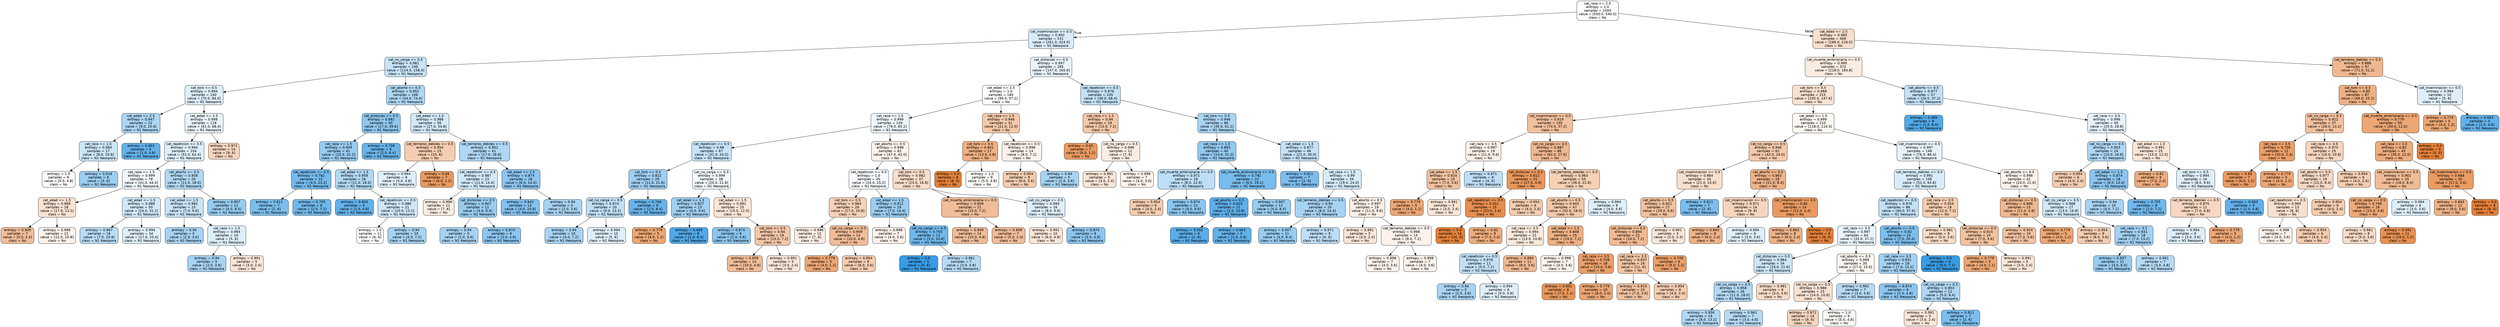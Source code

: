 digraph Tree {
node [shape=box, style="filled, rounded", color="black", fontname=helvetica] ;
edge [fontname=helvetica] ;
0 [label="cat_raza <= 2.5\nentropy = 1.0\nsamples = 1000\nvalue = [550.0, 540.0]\nclass = No", fillcolor="#fffdfb"] ;
1 [label="cat_inseminacion <= 0.5\nentropy = 0.992\nsamples = 531\nvalue = [261.0, 324.0]\nclass = N1 Neospora", fillcolor="#d9ecfa"] ;
0 -> 1 [labeldistance=2.5, labelangle=45, headlabel="True"] ;
2 [label="cat_no_carga <= 0.5\nentropy = 0.981\nsamples = 246\nvalue = [114.0, 158.4]\nclass = N1 Neospora", fillcolor="#c7e4f8"] ;
1 -> 2 ;
3 [label="cat_toro <= 0.5\nentropy = 0.994\nsamples = 140\nvalue = [70.0, 84.0]\nclass = N1 Neospora", fillcolor="#deeffb"] ;
2 -> 3 ;
4 [label="cat_edad <= 2.5\nentropy = 0.947\nsamples = 22\nvalue = [9.0, 15.6]\nclass = N1 Neospora", fillcolor="#abd6f4"] ;
3 -> 4 ;
5 [label="cat_raza <= 1.5\nentropy = 0.984\nsamples = 17\nvalue = [8.0, 10.8]\nclass = N1 Neospora", fillcolor="#cce6f8"] ;
4 -> 5 ;
6 [label="entropy = 1.0\nsamples = 9\nvalue = [5.0, 4.8]\nclass = No", fillcolor="#fefaf7"] ;
5 -> 6 ;
7 [label="entropy = 0.918\nsamples = 8\nvalue = [3, 6]\nclass = N1 Neospora", fillcolor="#9ccef2"] ;
5 -> 7 ;
8 [label="entropy = 0.663\nsamples = 5\nvalue = [1.0, 4.8]\nclass = N1 Neospora", fillcolor="#62b1ea"] ;
4 -> 8 ;
9 [label="cat_edad <= 2.5\nentropy = 0.998\nsamples = 118\nvalue = [61.0, 68.4]\nclass = N1 Neospora", fillcolor="#eaf4fc"] ;
3 -> 9 ;
10 [label="cat_repeticion <= 0.5\nentropy = 0.994\nsamples = 104\nvalue = [52.0, 62.4]\nclass = N1 Neospora", fillcolor="#deeffb"] ;
9 -> 10 ;
11 [label="cat_raza <= 1.5\nentropy = 0.999\nsamples = 78\nvalue = [41.0, 44.4]\nclass = N1 Neospora", fillcolor="#f0f7fd"] ;
10 -> 11 ;
12 [label="cat_edad <= 1.5\nentropy = 0.989\nsamples = 28\nvalue = [17.0, 13.2]\nclass = No", fillcolor="#f9e3d3"] ;
11 -> 12 ;
13 [label="entropy = 0.909\nsamples = 7\nvalue = [5.0, 2.4]\nclass = No", fillcolor="#f1bd98"] ;
12 -> 13 ;
14 [label="entropy = 0.998\nsamples = 21\nvalue = [12.0, 10.8]\nclass = No", fillcolor="#fcf2eb"] ;
12 -> 14 ;
15 [label="cat_edad <= 1.5\nentropy = 0.988\nsamples = 50\nvalue = [24.0, 31.2]\nclass = N1 Neospora", fillcolor="#d1e8f9"] ;
11 -> 15 ;
16 [label="entropy = 0.967\nsamples = 16\nvalue = [7.0, 10.8]\nclass = N1 Neospora", fillcolor="#b9ddf6"] ;
15 -> 16 ;
17 [label="entropy = 0.994\nsamples = 34\nvalue = [17.0, 20.4]\nclass = N1 Neospora", fillcolor="#deeffb"] ;
15 -> 17 ;
18 [label="cat_aborto <= 0.5\nentropy = 0.958\nsamples = 26\nvalue = [11.0, 18.0]\nclass = N1 Neospora", fillcolor="#b2d9f5"] ;
10 -> 18 ;
19 [label="cat_edad <= 1.5\nentropy = 0.982\nsamples = 15\nvalue = [7.0, 9.6]\nclass = N1 Neospora", fillcolor="#c9e4f8"] ;
18 -> 19 ;
20 [label="entropy = 0.94\nsamples = 5\nvalue = [2.0, 3.6]\nclass = N1 Neospora", fillcolor="#a7d3f3"] ;
19 -> 20 ;
21 [label="cat_raza <= 1.5\nentropy = 0.994\nsamples = 10\nvalue = [5, 6]\nclass = N1 Neospora", fillcolor="#deeffb"] ;
19 -> 21 ;
22 [label="entropy = 0.94\nsamples = 5\nvalue = [2.0, 3.6]\nclass = N1 Neospora", fillcolor="#a7d3f3"] ;
21 -> 22 ;
23 [label="entropy = 0.991\nsamples = 5\nvalue = [3.0, 2.4]\nclass = No", fillcolor="#fae6d7"] ;
21 -> 23 ;
24 [label="entropy = 0.907\nsamples = 11\nvalue = [4.0, 8.4]\nclass = N1 Neospora", fillcolor="#97ccf1"] ;
18 -> 24 ;
25 [label="entropy = 0.971\nsamples = 14\nvalue = [9, 6]\nclass = No", fillcolor="#f6d5bd"] ;
9 -> 25 ;
26 [label="cat_aborto <= 0.5\nentropy = 0.952\nsamples = 106\nvalue = [44.0, 74.4]\nclass = N1 Neospora", fillcolor="#aed7f4"] ;
2 -> 26 ;
27 [label="cat_distocias <= 0.5\nentropy = 0.882\nsamples = 50\nvalue = [17.0, 39.6]\nclass = N1 Neospora", fillcolor="#8ec7f0"] ;
26 -> 27 ;
28 [label="cat_raza <= 1.5\nentropy = 0.909\nsamples = 41\nvalue = [15.0, 31.2]\nclass = N1 Neospora", fillcolor="#98ccf2"] ;
27 -> 28 ;
29 [label="cat_repeticion <= 0.5\nentropy = 0.782\nsamples = 15\nvalue = [4.0, 13.2]\nclass = N1 Neospora", fillcolor="#75bbed"] ;
28 -> 29 ;
30 [label="entropy = 0.811\nsamples = 7\nvalue = [2, 6]\nclass = N1 Neospora", fillcolor="#7bbeee"] ;
29 -> 30 ;
31 [label="entropy = 0.755\nsamples = 8\nvalue = [2.0, 7.2]\nclass = N1 Neospora", fillcolor="#70b8ec"] ;
29 -> 31 ;
32 [label="cat_edad <= 1.5\nentropy = 0.958\nsamples = 26\nvalue = [11.0, 18.0]\nclass = N1 Neospora", fillcolor="#b2d9f5"] ;
28 -> 32 ;
33 [label="entropy = 0.663\nsamples = 5\nvalue = [1.0, 4.8]\nclass = N1 Neospora", fillcolor="#62b1ea"] ;
32 -> 33 ;
34 [label="cat_repeticion <= 0.5\nentropy = 0.986\nsamples = 21\nvalue = [10.0, 13.2]\nclass = N1 Neospora", fillcolor="#cfe7f9"] ;
32 -> 34 ;
35 [label="entropy = 1.0\nsamples = 11\nvalue = [6, 6]\nclass = No", fillcolor="#ffffff"] ;
34 -> 35 ;
36 [label="entropy = 0.94\nsamples = 10\nvalue = [4.0, 7.2]\nclass = N1 Neospora", fillcolor="#a7d3f3"] ;
34 -> 36 ;
37 [label="entropy = 0.706\nsamples = 9\nvalue = [2.0, 8.4]\nclass = N1 Neospora", fillcolor="#68b4eb"] ;
27 -> 37 ;
38 [label="cat_edad <= 1.5\nentropy = 0.988\nsamples = 56\nvalue = [27.0, 34.8]\nclass = N1 Neospora", fillcolor="#d3e9f9"] ;
26 -> 38 ;
39 [label="cat_terneros_debiles <= 0.5\nentropy = 0.954\nsamples = 15\nvalue = [10, 6]\nclass = No", fillcolor="#f5cdb0"] ;
38 -> 39 ;
40 [label="entropy = 0.994\nsamples = 8\nvalue = [4.0, 4.8]\nclass = N1 Neospora", fillcolor="#deeffb"] ;
39 -> 40 ;
41 [label="entropy = 0.65\nsamples = 7\nvalue = [6.0, 1.2]\nclass = No", fillcolor="#ea9a61"] ;
39 -> 41 ;
42 [label="cat_terneros_debiles <= 0.5\nentropy = 0.952\nsamples = 41\nvalue = [17.0, 28.8]\nclass = N1 Neospora", fillcolor="#aed7f4"] ;
38 -> 42 ;
43 [label="cat_repeticion <= 0.5\nentropy = 0.987\nsamples = 23\nvalue = [11.0, 14.4]\nclass = N1 Neospora", fillcolor="#d0e8f9"] ;
42 -> 43 ;
44 [label="entropy = 0.996\nsamples = 12\nvalue = [7, 6]\nclass = No", fillcolor="#fbede3"] ;
43 -> 44 ;
45 [label="cat_distocias <= 0.5\nentropy = 0.907\nsamples = 11\nvalue = [4.0, 8.4]\nclass = N1 Neospora", fillcolor="#97ccf1"] ;
43 -> 45 ;
46 [label="entropy = 0.94\nsamples = 5\nvalue = [2.0, 3.6]\nclass = N1 Neospora", fillcolor="#a7d3f3"] ;
45 -> 46 ;
47 [label="entropy = 0.874\nsamples = 6\nvalue = [2.0, 4.8]\nclass = N1 Neospora", fillcolor="#8cc6f0"] ;
45 -> 47 ;
48 [label="cat_edad <= 2.5\nentropy = 0.874\nsamples = 18\nvalue = [6.0, 14.4]\nclass = N1 Neospora", fillcolor="#8cc6f0"] ;
42 -> 48 ;
49 [label="entropy = 0.842\nsamples = 13\nvalue = [4.0, 10.8]\nclass = N1 Neospora", fillcolor="#82c1ef"] ;
48 -> 49 ;
50 [label="entropy = 0.94\nsamples = 5\nvalue = [2.0, 3.6]\nclass = N1 Neospora", fillcolor="#a7d3f3"] ;
48 -> 50 ;
51 [label="cat_distocias <= 0.5\nentropy = 0.997\nsamples = 285\nvalue = [147.0, 165.6]\nclass = N1 Neospora", fillcolor="#e9f4fc"] ;
1 -> 51 ;
52 [label="cat_edad <= 2.5\nentropy = 1.0\nsamples = 180\nvalue = [99.0, 97.2]\nclass = No", fillcolor="#fffdfb"] ;
51 -> 52 ;
53 [label="cat_raza <= 1.5\nentropy = 0.999\nsamples = 149\nvalue = [78.0, 85.2]\nclass = N1 Neospora", fillcolor="#eef7fd"] ;
52 -> 53 ;
54 [label="cat_repeticion <= 0.5\nentropy = 0.98\nsamples = 67\nvalue = [31.0, 43.2]\nclass = N1 Neospora", fillcolor="#c7e3f8"] ;
53 -> 54 ;
55 [label="cat_toro <= 0.5\nentropy = 0.922\nsamples = 29\nvalue = [11.0, 21.6]\nclass = N1 Neospora", fillcolor="#9ecff2"] ;
54 -> 55 ;
56 [label="cat_no_carga <= 0.5\nentropy = 0.974\nsamples = 20\nvalue = [9.0, 13.2]\nclass = N1 Neospora", fillcolor="#c0e0f7"] ;
55 -> 56 ;
57 [label="entropy = 0.94\nsamples = 10\nvalue = [4.0, 7.2]\nclass = N1 Neospora", fillcolor="#a7d3f3"] ;
56 -> 57 ;
58 [label="entropy = 0.994\nsamples = 10\nvalue = [5, 6]\nclass = N1 Neospora", fillcolor="#deeffb"] ;
56 -> 58 ;
59 [label="entropy = 0.706\nsamples = 9\nvalue = [2.0, 8.4]\nclass = N1 Neospora", fillcolor="#68b4eb"] ;
55 -> 59 ;
60 [label="cat_no_carga <= 0.5\nentropy = 0.999\nsamples = 38\nvalue = [20.0, 21.6]\nclass = N1 Neospora", fillcolor="#f0f8fd"] ;
54 -> 60 ;
61 [label="cat_edad <= 1.5\nentropy = 0.927\nsamples = 13\nvalue = [5.0, 9.6]\nclass = N1 Neospora", fillcolor="#a0d0f3"] ;
60 -> 61 ;
62 [label="entropy = 0.779\nsamples = 5\nvalue = [4.0, 1.2]\nclass = No", fillcolor="#eda774"] ;
61 -> 62 ;
63 [label="entropy = 0.489\nsamples = 8\nvalue = [1.0, 8.4]\nclass = N1 Neospora", fillcolor="#51a9e8"] ;
61 -> 63 ;
64 [label="cat_edad <= 1.5\nentropy = 0.991\nsamples = 25\nvalue = [15.0, 12.0]\nclass = No", fillcolor="#fae6d7"] ;
60 -> 64 ;
65 [label="entropy = 0.874\nsamples = 6\nvalue = [2.0, 4.8]\nclass = N1 Neospora", fillcolor="#8cc6f0"] ;
64 -> 65 ;
66 [label="cat_toro <= 0.5\nentropy = 0.94\nsamples = 19\nvalue = [13.0, 7.2]\nclass = No", fillcolor="#f3c7a7"] ;
64 -> 66 ;
67 [label="entropy = 0.909\nsamples = 14\nvalue = [10.0, 4.8]\nclass = No", fillcolor="#f1bd98"] ;
66 -> 67 ;
68 [label="entropy = 0.991\nsamples = 5\nvalue = [3.0, 2.4]\nclass = No", fillcolor="#fae6d7"] ;
66 -> 68 ;
69 [label="cat_aborto <= 0.5\nentropy = 0.998\nsamples = 82\nvalue = [47.0, 42.0]\nclass = No", fillcolor="#fcf2ea"] ;
53 -> 69 ;
70 [label="cat_repeticion <= 0.5\nentropy = 1.0\nsamples = 45\nvalue = [24.0, 25.2]\nclass = N1 Neospora", fillcolor="#f6fafe"] ;
69 -> 70 ;
71 [label="cat_toro <= 0.5\nentropy = 0.964\nsamples = 26\nvalue = [17.0, 10.8]\nclass = No", fillcolor="#f6d1b7"] ;
70 -> 71 ;
72 [label="entropy = 0.996\nsamples = 12\nvalue = [7, 6]\nclass = No", fillcolor="#fbede3"] ;
71 -> 72 ;
73 [label="cat_no_carga <= 0.5\nentropy = 0.909\nsamples = 14\nvalue = [10.0, 4.8]\nclass = No", fillcolor="#f1bd98"] ;
71 -> 73 ;
74 [label="entropy = 0.779\nsamples = 5\nvalue = [4.0, 1.2]\nclass = No", fillcolor="#eda774"] ;
73 -> 74 ;
75 [label="entropy = 0.954\nsamples = 9\nvalue = [6.0, 3.6]\nclass = No", fillcolor="#f5cdb0"] ;
73 -> 75 ;
76 [label="cat_edad <= 1.5\nentropy = 0.912\nsamples = 19\nvalue = [7.0, 14.4]\nclass = N1 Neospora", fillcolor="#99cdf2"] ;
70 -> 76 ;
77 [label="entropy = 0.998\nsamples = 7\nvalue = [4.0, 3.6]\nclass = No", fillcolor="#fcf2eb"] ;
76 -> 77 ;
78 [label="cat_no_carga <= 0.5\nentropy = 0.755\nsamples = 12\nvalue = [3.0, 10.8]\nclass = N1 Neospora", fillcolor="#70b8ec"] ;
76 -> 78 ;
79 [label="entropy = 0.0\nsamples = 5\nvalue = [0, 6]\nclass = N1 Neospora", fillcolor="#399de5"] ;
78 -> 79 ;
80 [label="entropy = 0.961\nsamples = 7\nvalue = [3.0, 4.8]\nclass = N1 Neospora", fillcolor="#b5daf5"] ;
78 -> 80 ;
81 [label="cat_toro <= 0.5\nentropy = 0.982\nsamples = 37\nvalue = [23.0, 16.8]\nclass = No", fillcolor="#f8ddca"] ;
69 -> 81 ;
82 [label="cat_muerte_embrionaria <= 0.5\nentropy = 0.909\nsamples = 21\nvalue = [15.0, 7.2]\nclass = No", fillcolor="#f1bd98"] ;
81 -> 82 ;
83 [label="entropy = 0.909\nsamples = 14\nvalue = [10.0, 4.8]\nclass = No", fillcolor="#f1bd98"] ;
82 -> 83 ;
84 [label="entropy = 0.909\nsamples = 7\nvalue = [5.0, 2.4]\nclass = No", fillcolor="#f1bd98"] ;
82 -> 84 ;
85 [label="cat_no_carga <= 0.5\nentropy = 0.994\nsamples = 16\nvalue = [8.0, 9.6]\nclass = N1 Neospora", fillcolor="#deeffb"] ;
81 -> 85 ;
86 [label="entropy = 0.991\nsamples = 10\nvalue = [6.0, 4.8]\nclass = No", fillcolor="#fae6d7"] ;
85 -> 86 ;
87 [label="entropy = 0.874\nsamples = 6\nvalue = [2.0, 4.8]\nclass = N1 Neospora", fillcolor="#8cc6f0"] ;
85 -> 87 ;
88 [label="cat_raza <= 1.5\nentropy = 0.946\nsamples = 31\nvalue = [21.0, 12.0]\nclass = No", fillcolor="#f4c9aa"] ;
52 -> 88 ;
89 [label="cat_toro <= 0.5\nentropy = 0.841\nsamples = 17\nvalue = [13.0, 4.8]\nclass = No", fillcolor="#efb082"] ;
88 -> 89 ;
90 [label="entropy = 0.0\nsamples = 8\nvalue = [8, 0]\nclass = No", fillcolor="#e58139"] ;
89 -> 90 ;
91 [label="entropy = 1.0\nsamples = 9\nvalue = [5.0, 4.8]\nclass = No", fillcolor="#fefaf7"] ;
89 -> 91 ;
92 [label="cat_repeticion <= 0.5\nentropy = 0.998\nsamples = 14\nvalue = [8.0, 7.2]\nclass = No", fillcolor="#fcf2eb"] ;
88 -> 92 ;
93 [label="entropy = 0.954\nsamples = 9\nvalue = [6.0, 3.6]\nclass = No", fillcolor="#f5cdb0"] ;
92 -> 93 ;
94 [label="entropy = 0.94\nsamples = 5\nvalue = [2.0, 3.6]\nclass = N1 Neospora", fillcolor="#a7d3f3"] ;
92 -> 94 ;
95 [label="cat_repeticion <= 0.5\nentropy = 0.978\nsamples = 105\nvalue = [48.0, 68.4]\nclass = N1 Neospora", fillcolor="#c4e2f7"] ;
51 -> 95 ;
96 [label="cat_raza <= 1.5\nentropy = 0.94\nsamples = 19\nvalue = [13.0, 7.2]\nclass = No", fillcolor="#f3c7a7"] ;
95 -> 96 ;
97 [label="entropy = 0.65\nsamples = 7\nvalue = [6.0, 1.2]\nclass = No", fillcolor="#ea9a61"] ;
96 -> 97 ;
98 [label="cat_no_carga <= 0.5\nentropy = 0.996\nsamples = 12\nvalue = [7, 6]\nclass = No", fillcolor="#fbede3"] ;
96 -> 98 ;
99 [label="entropy = 0.991\nsamples = 5\nvalue = [3.0, 2.4]\nclass = No", fillcolor="#fae6d7"] ;
98 -> 99 ;
100 [label="entropy = 0.998\nsamples = 7\nvalue = [4.0, 3.6]\nclass = No", fillcolor="#fcf2eb"] ;
98 -> 100 ;
101 [label="cat_toro <= 0.5\nentropy = 0.946\nsamples = 86\nvalue = [35.0, 61.2]\nclass = N1 Neospora", fillcolor="#aad5f4"] ;
95 -> 101 ;
102 [label="cat_raza <= 1.5\nentropy = 0.893\nsamples = 40\nvalue = [14.0, 31.2]\nclass = N1 Neospora", fillcolor="#92c9f1"] ;
101 -> 102 ;
103 [label="cat_muerte_embrionaria <= 0.5\nentropy = 0.971\nsamples = 18\nvalue = [8.0, 12.0]\nclass = N1 Neospora", fillcolor="#bddef6"] ;
102 -> 103 ;
104 [label="entropy = 0.954\nsamples = 6\nvalue = [4.0, 2.4]\nclass = No", fillcolor="#f5cdb0"] ;
103 -> 104 ;
105 [label="entropy = 0.874\nsamples = 12\nvalue = [4.0, 9.6]\nclass = N1 Neospora", fillcolor="#8bc6f0"] ;
103 -> 105 ;
106 [label="cat_muerte_embrionaria <= 0.5\nentropy = 0.792\nsamples = 22\nvalue = [6.0, 19.2]\nclass = N1 Neospora", fillcolor="#77bced"] ;
102 -> 106 ;
107 [label="cat_aborto <= 0.5\nentropy = 0.625\nsamples = 11\nvalue = [2.0, 10.8]\nclass = N1 Neospora", fillcolor="#5eafea"] ;
106 -> 107 ;
108 [label="entropy = 0.592\nsamples = 6\nvalue = [1, 6]\nclass = N1 Neospora", fillcolor="#5aade9"] ;
107 -> 108 ;
109 [label="entropy = 0.663\nsamples = 5\nvalue = [1.0, 4.8]\nclass = N1 Neospora", fillcolor="#62b1ea"] ;
107 -> 109 ;
110 [label="entropy = 0.907\nsamples = 11\nvalue = [4.0, 8.4]\nclass = N1 Neospora", fillcolor="#97ccf1"] ;
106 -> 110 ;
111 [label="cat_edad <= 1.5\nentropy = 0.977\nsamples = 46\nvalue = [21.0, 30.0]\nclass = N1 Neospora", fillcolor="#c4e2f7"] ;
101 -> 111 ;
112 [label="entropy = 0.811\nsamples = 7\nvalue = [2, 6]\nclass = N1 Neospora", fillcolor="#7bbeee"] ;
111 -> 112 ;
113 [label="cat_raza <= 1.5\nentropy = 0.99\nsamples = 39\nvalue = [19.0, 24.0]\nclass = N1 Neospora", fillcolor="#d6ebfa"] ;
111 -> 113 ;
114 [label="cat_terneros_debiles <= 0.5\nentropy = 0.94\nsamples = 20\nvalue = [8.0, 14.4]\nclass = N1 Neospora", fillcolor="#a7d3f3"] ;
113 -> 114 ;
115 [label="entropy = 0.907\nsamples = 11\nvalue = [4.0, 8.4]\nclass = N1 Neospora", fillcolor="#97ccf1"] ;
114 -> 115 ;
116 [label="entropy = 0.971\nsamples = 9\nvalue = [4, 6]\nclass = N1 Neospora", fillcolor="#bddef6"] ;
114 -> 116 ;
117 [label="cat_aborto <= 0.5\nentropy = 0.997\nsamples = 19\nvalue = [11.0, 9.6]\nclass = No", fillcolor="#fcefe6"] ;
113 -> 117 ;
118 [label="entropy = 0.991\nsamples = 5\nvalue = [3.0, 2.4]\nclass = No", fillcolor="#fae6d7"] ;
117 -> 118 ;
119 [label="cat_terneros_debiles <= 0.5\nentropy = 0.998\nsamples = 14\nvalue = [8.0, 7.2]\nclass = No", fillcolor="#fcf2eb"] ;
117 -> 119 ;
120 [label="entropy = 0.998\nsamples = 7\nvalue = [4.0, 3.6]\nclass = No", fillcolor="#fcf2eb"] ;
119 -> 120 ;
121 [label="entropy = 0.998\nsamples = 7\nvalue = [4.0, 3.6]\nclass = No", fillcolor="#fcf2eb"] ;
119 -> 121 ;
122 [label="cat_edad <= 2.5\nentropy = 0.985\nsamples = 469\nvalue = [289.0, 216.0]\nclass = No", fillcolor="#f8dfcd"] ;
0 -> 122 [labeldistance=2.5, labelangle=-45, headlabel="False"] ;
123 [label="cat_muerte_embrionaria <= 0.5\nentropy = 0.995\nsamples = 372\nvalue = [218.0, 184.8]\nclass = No", fillcolor="#fbece1"] ;
122 -> 123 ;
124 [label="cat_toro <= 0.5\nentropy = 0.988\nsamples = 315\nvalue = [192.0, 147.6]\nclass = No", fillcolor="#f9e2d1"] ;
123 -> 124 ;
125 [label="cat_inseminacion <= 0.5\nentropy = 0.919\nsamples = 105\nvalue = [74.0, 37.2]\nclass = No", fillcolor="#f2c09d"] ;
124 -> 125 ;
126 [label="cat_raza <= 3.5\nentropy = 0.997\nsamples = 19\nvalue = [11.0, 9.6]\nclass = No", fillcolor="#fcefe6"] ;
125 -> 126 ;
127 [label="cat_edad <= 1.5\nentropy = 0.924\nsamples = 10\nvalue = [7.0, 3.6]\nclass = No", fillcolor="#f2c29f"] ;
126 -> 127 ;
128 [label="entropy = 0.779\nsamples = 5\nvalue = [4.0, 1.2]\nclass = No", fillcolor="#eda774"] ;
127 -> 128 ;
129 [label="entropy = 0.991\nsamples = 5\nvalue = [3.0, 2.4]\nclass = No", fillcolor="#fae6d7"] ;
127 -> 129 ;
130 [label="entropy = 0.971\nsamples = 9\nvalue = [4, 6]\nclass = N1 Neospora", fillcolor="#bddef6"] ;
126 -> 130 ;
131 [label="cat_no_carga <= 0.5\nentropy = 0.887\nsamples = 86\nvalue = [63.0, 27.6]\nclass = No", fillcolor="#f0b890"] ;
125 -> 131 ;
132 [label="cat_distocias <= 0.5\nentropy = 0.612\nsamples = 31\nvalue = [27.0, 4.8]\nclass = No", fillcolor="#ea975c"] ;
131 -> 132 ;
133 [label="cat_repeticion <= 0.5\nentropy = 0.451\nsamples = 25\nvalue = [23.0, 2.4]\nclass = No", fillcolor="#e88e4e"] ;
132 -> 133 ;
134 [label="entropy = 0.0\nsamples = 16\nvalue = [16, 0]\nclass = No", fillcolor="#e58139"] ;
133 -> 134 ;
135 [label="entropy = 0.82\nsamples = 9\nvalue = [7.0, 2.4]\nclass = No", fillcolor="#eeac7d"] ;
133 -> 135 ;
136 [label="entropy = 0.954\nsamples = 6\nvalue = [4.0, 2.4]\nclass = No", fillcolor="#f5cdb0"] ;
132 -> 136 ;
137 [label="cat_terneros_debiles <= 0.5\nentropy = 0.963\nsamples = 55\nvalue = [36.0, 22.8]\nclass = No", fillcolor="#f5d1b6"] ;
131 -> 137 ;
138 [label="cat_aborto <= 0.5\nentropy = 0.943\nsamples = 47\nvalue = [32.0, 18.0]\nclass = No", fillcolor="#f4c8a8"] ;
137 -> 138 ;
139 [label="cat_raza <= 3.5\nentropy = 0.994\nsamples = 22\nvalue = [13.0, 10.8]\nclass = No", fillcolor="#fbeadd"] ;
138 -> 139 ;
140 [label="cat_repeticion <= 0.5\nentropy = 0.976\nsamples = 11\nvalue = [5.0, 7.2]\nclass = N1 Neospora", fillcolor="#c2e1f7"] ;
139 -> 140 ;
141 [label="entropy = 0.94\nsamples = 5\nvalue = [2.0, 3.6]\nclass = N1 Neospora", fillcolor="#a7d3f3"] ;
140 -> 141 ;
142 [label="entropy = 0.994\nsamples = 6\nvalue = [3.0, 3.6]\nclass = N1 Neospora", fillcolor="#deeffb"] ;
140 -> 142 ;
143 [label="entropy = 0.894\nsamples = 11\nvalue = [8.0, 3.6]\nclass = No", fillcolor="#f1ba92"] ;
139 -> 143 ;
144 [label="cat_edad <= 1.5\nentropy = 0.848\nsamples = 25\nvalue = [19.0, 7.2]\nclass = No", fillcolor="#efb184"] ;
138 -> 144 ;
145 [label="entropy = 0.998\nsamples = 7\nvalue = [4.0, 3.6]\nclass = No", fillcolor="#fcf2eb"] ;
144 -> 145 ;
146 [label="cat_raza <= 3.5\nentropy = 0.709\nsamples = 18\nvalue = [15.0, 3.6]\nclass = No", fillcolor="#eb9f69"] ;
144 -> 146 ;
147 [label="entropy = 0.601\nsamples = 8\nvalue = [7.0, 1.2]\nclass = No", fillcolor="#e9975b"] ;
146 -> 147 ;
148 [label="entropy = 0.779\nsamples = 10\nvalue = [8.0, 2.4]\nclass = No", fillcolor="#eda774"] ;
146 -> 148 ;
149 [label="entropy = 0.994\nsamples = 8\nvalue = [4.0, 4.8]\nclass = N1 Neospora", fillcolor="#deeffb"] ;
137 -> 149 ;
150 [label="cat_edad <= 1.5\nentropy = 0.999\nsamples = 210\nvalue = [118.0, 110.4]\nclass = No", fillcolor="#fdf7f2"] ;
124 -> 150 ;
151 [label="cat_no_carga <= 0.5\nentropy = 0.946\nsamples = 62\nvalue = [42.0, 24.0]\nclass = No", fillcolor="#f4c9aa"] ;
150 -> 151 ;
152 [label="cat_inseminacion <= 0.5\nentropy = 0.984\nsamples = 34\nvalue = [21.0, 15.6]\nclass = No", fillcolor="#f8dfcc"] ;
151 -> 152 ;
153 [label="cat_aborto <= 0.5\nentropy = 0.921\nsamples = 27\nvalue = [19.0, 9.6]\nclass = No", fillcolor="#f2c19d"] ;
152 -> 153 ;
154 [label="cat_distocias <= 0.5\nentropy = 0.894\nsamples = 22\nvalue = [16.0, 7.2]\nclass = No", fillcolor="#f1ba92"] ;
153 -> 154 ;
155 [label="cat_raza <= 3.5\nentropy = 0.937\nsamples = 16\nvalue = [11, 6]\nclass = No", fillcolor="#f3c6a5"] ;
154 -> 155 ;
156 [label="entropy = 0.924\nsamples = 10\nvalue = [7.0, 3.6]\nclass = No", fillcolor="#f2c29f"] ;
155 -> 156 ;
157 [label="entropy = 0.954\nsamples = 6\nvalue = [4.0, 2.4]\nclass = No", fillcolor="#f5cdb0"] ;
155 -> 157 ;
158 [label="entropy = 0.709\nsamples = 6\nvalue = [5.0, 1.2]\nclass = No", fillcolor="#eb9f69"] ;
154 -> 158 ;
159 [label="entropy = 0.991\nsamples = 5\nvalue = [3.0, 2.4]\nclass = No", fillcolor="#fae6d7"] ;
153 -> 159 ;
160 [label="entropy = 0.811\nsamples = 7\nvalue = [2, 6]\nclass = N1 Neospora", fillcolor="#7bbeee"] ;
152 -> 160 ;
161 [label="cat_aborto <= 0.5\nentropy = 0.863\nsamples = 28\nvalue = [21.0, 8.4]\nclass = No", fillcolor="#efb388"] ;
151 -> 161 ;
162 [label="cat_inseminacion <= 0.5\nentropy = 0.971\nsamples = 14\nvalue = [9, 6]\nclass = No", fillcolor="#f6d5bd"] ;
161 -> 162 ;
163 [label="entropy = 0.863\nsamples = 8\nvalue = [6.0, 2.4]\nclass = No", fillcolor="#efb388"] ;
162 -> 163 ;
164 [label="entropy = 0.994\nsamples = 6\nvalue = [3.0, 3.6]\nclass = N1 Neospora", fillcolor="#deeffb"] ;
162 -> 164 ;
165 [label="cat_inseminacion <= 0.5\nentropy = 0.65\nsamples = 14\nvalue = [12.0, 2.4]\nclass = No", fillcolor="#ea9a61"] ;
161 -> 165 ;
166 [label="entropy = 0.863\nsamples = 8\nvalue = [6.0, 2.4]\nclass = No", fillcolor="#efb388"] ;
165 -> 166 ;
167 [label="entropy = 0.0\nsamples = 6\nvalue = [6, 0]\nclass = No", fillcolor="#e58139"] ;
165 -> 167 ;
168 [label="cat_inseminacion <= 0.5\nentropy = 0.997\nsamples = 148\nvalue = [76.0, 86.4]\nclass = N1 Neospora", fillcolor="#e7f3fc"] ;
150 -> 168 ;
169 [label="cat_terneros_debiles <= 0.5\nentropy = 0.991\nsamples = 106\nvalue = [52.0, 64.8]\nclass = N1 Neospora", fillcolor="#d8ecfa"] ;
168 -> 169 ;
170 [label="cat_repeticion <= 0.5\nentropy = 0.976\nsamples = 88\nvalue = [40.0, 57.6]\nclass = N1 Neospora", fillcolor="#c2e1f7"] ;
169 -> 170 ;
171 [label="cat_raza <= 3.5\nentropy = 0.997\nsamples = 64\nvalue = [33.0, 37.2]\nclass = N1 Neospora", fillcolor="#e9f4fc"] ;
170 -> 171 ;
172 [label="cat_distocias <= 0.5\nentropy = 0.984\nsamples = 34\nvalue = [16.0, 21.6]\nclass = N1 Neospora", fillcolor="#cce6f8"] ;
171 -> 172 ;
173 [label="cat_no_carga <= 0.5\nentropy = 0.958\nsamples = 26\nvalue = [11.0, 18.0]\nclass = N1 Neospora", fillcolor="#b2d9f5"] ;
172 -> 173 ;
174 [label="entropy = 0.956\nsamples = 19\nvalue = [8.0, 13.2]\nclass = N1 Neospora", fillcolor="#b1d8f5"] ;
173 -> 174 ;
175 [label="entropy = 0.961\nsamples = 7\nvalue = [3.0, 4.8]\nclass = N1 Neospora", fillcolor="#b5daf5"] ;
173 -> 175 ;
176 [label="entropy = 0.981\nsamples = 8\nvalue = [5.0, 3.6]\nclass = No", fillcolor="#f8dcc8"] ;
172 -> 176 ;
177 [label="cat_aborto <= 0.5\nentropy = 0.999\nsamples = 30\nvalue = [17.0, 15.6]\nclass = No", fillcolor="#fdf5ef"] ;
171 -> 177 ;
178 [label="cat_no_carga <= 0.5\nentropy = 0.988\nsamples = 23\nvalue = [14.0, 10.8]\nclass = No", fillcolor="#f9e2d2"] ;
177 -> 178 ;
179 [label="entropy = 0.971\nsamples = 14\nvalue = [9, 6]\nclass = No", fillcolor="#f6d5bd"] ;
178 -> 179 ;
180 [label="entropy = 1.0\nsamples = 9\nvalue = [5.0, 4.8]\nclass = No", fillcolor="#fefaf7"] ;
178 -> 180 ;
181 [label="entropy = 0.961\nsamples = 7\nvalue = [3.0, 4.8]\nclass = N1 Neospora", fillcolor="#b5daf5"] ;
177 -> 181 ;
182 [label="cat_aborto <= 0.5\nentropy = 0.82\nsamples = 24\nvalue = [7.0, 20.4]\nclass = N1 Neospora", fillcolor="#7dbfee"] ;
170 -> 182 ;
183 [label="cat_raza <= 3.5\nentropy = 0.931\nsamples = 18\nvalue = [7.0, 13.2]\nclass = N1 Neospora", fillcolor="#a2d1f3"] ;
182 -> 183 ;
184 [label="entropy = 0.874\nsamples = 6\nvalue = [2.0, 4.8]\nclass = N1 Neospora", fillcolor="#8cc6f0"] ;
183 -> 184 ;
185 [label="cat_no_carga <= 0.5\nentropy = 0.953\nsamples = 12\nvalue = [5.0, 8.4]\nclass = N1 Neospora", fillcolor="#afd7f4"] ;
183 -> 185 ;
186 [label="entropy = 0.991\nsamples = 5\nvalue = [3.0, 2.4]\nclass = No", fillcolor="#fae6d7"] ;
185 -> 186 ;
187 [label="entropy = 0.811\nsamples = 7\nvalue = [2, 6]\nclass = N1 Neospora", fillcolor="#7bbeee"] ;
185 -> 187 ;
188 [label="entropy = 0.0\nsamples = 6\nvalue = [0.0, 7.2]\nclass = N1 Neospora", fillcolor="#399de5"] ;
182 -> 188 ;
189 [label="cat_raza <= 3.5\nentropy = 0.954\nsamples = 18\nvalue = [12.0, 7.2]\nclass = No", fillcolor="#f5cdb0"] ;
169 -> 189 ;
190 [label="entropy = 0.981\nsamples = 8\nvalue = [5.0, 3.6]\nclass = No", fillcolor="#f8dcc8"] ;
189 -> 190 ;
191 [label="cat_distocias <= 0.5\nentropy = 0.924\nsamples = 10\nvalue = [7.0, 3.6]\nclass = No", fillcolor="#f2c29f"] ;
189 -> 191 ;
192 [label="entropy = 0.779\nsamples = 5\nvalue = [4.0, 1.2]\nclass = No", fillcolor="#eda774"] ;
191 -> 192 ;
193 [label="entropy = 0.991\nsamples = 5\nvalue = [3.0, 2.4]\nclass = No", fillcolor="#fae6d7"] ;
191 -> 193 ;
194 [label="cat_aborto <= 0.5\nentropy = 0.998\nsamples = 42\nvalue = [24.0, 21.6]\nclass = No", fillcolor="#fcf2eb"] ;
168 -> 194 ;
195 [label="cat_distocias <= 0.5\nentropy = 0.886\nsamples = 15\nvalue = [11.0, 4.8]\nclass = No", fillcolor="#f0b88f"] ;
194 -> 195 ;
196 [label="entropy = 0.924\nsamples = 10\nvalue = [7.0, 3.6]\nclass = No", fillcolor="#f2c29f"] ;
195 -> 196 ;
197 [label="entropy = 0.779\nsamples = 5\nvalue = [4.0, 1.2]\nclass = No", fillcolor="#eda774"] ;
195 -> 197 ;
198 [label="cat_no_carga <= 0.5\nentropy = 0.988\nsamples = 27\nvalue = [13.0, 16.8]\nclass = N1 Neospora", fillcolor="#d2e9f9"] ;
194 -> 198 ;
199 [label="entropy = 0.954\nsamples = 9\nvalue = [6.0, 3.6]\nclass = No", fillcolor="#f5cdb0"] ;
198 -> 199 ;
200 [label="cat_raza <= 3.5\nentropy = 0.931\nsamples = 18\nvalue = [7.0, 13.2]\nclass = N1 Neospora", fillcolor="#a2d1f3"] ;
198 -> 200 ;
201 [label="entropy = 0.907\nsamples = 11\nvalue = [4.0, 8.4]\nclass = N1 Neospora", fillcolor="#97ccf1"] ;
200 -> 201 ;
202 [label="entropy = 0.961\nsamples = 7\nvalue = [3.0, 4.8]\nclass = N1 Neospora", fillcolor="#b5daf5"] ;
200 -> 202 ;
203 [label="cat_aborto <= 0.5\nentropy = 0.977\nsamples = 57\nvalue = [26.0, 37.2]\nclass = N1 Neospora", fillcolor="#c3e1f7"] ;
123 -> 203 ;
204 [label="entropy = 0.489\nsamples = 8\nvalue = [1.0, 8.4]\nclass = N1 Neospora", fillcolor="#51a9e8"] ;
203 -> 204 ;
205 [label="cat_raza <= 3.5\nentropy = 0.996\nsamples = 49\nvalue = [25.0, 28.8]\nclass = N1 Neospora", fillcolor="#e5f2fc"] ;
203 -> 205 ;
206 [label="cat_no_carga <= 0.5\nentropy = 0.953\nsamples = 24\nvalue = [10.0, 16.8]\nclass = N1 Neospora", fillcolor="#afd7f4"] ;
205 -> 206 ;
207 [label="entropy = 0.954\nsamples = 6\nvalue = [4.0, 2.4]\nclass = No", fillcolor="#f5cdb0"] ;
206 -> 207 ;
208 [label="cat_edad <= 1.5\nentropy = 0.874\nsamples = 18\nvalue = [6.0, 14.4]\nclass = N1 Neospora", fillcolor="#8cc6f0"] ;
206 -> 208 ;
209 [label="entropy = 0.94\nsamples = 10\nvalue = [4.0, 7.2]\nclass = N1 Neospora", fillcolor="#a7d3f3"] ;
208 -> 209 ;
210 [label="entropy = 0.755\nsamples = 8\nvalue = [2.0, 7.2]\nclass = N1 Neospora", fillcolor="#70b8ec"] ;
208 -> 210 ;
211 [label="cat_edad <= 1.5\nentropy = 0.991\nsamples = 25\nvalue = [15.0, 12.0]\nclass = No", fillcolor="#fae6d7"] ;
205 -> 211 ;
212 [label="entropy = 0.82\nsamples = 9\nvalue = [7.0, 2.4]\nclass = No", fillcolor="#eeac7d"] ;
211 -> 212 ;
213 [label="cat_toro <= 0.5\nentropy = 0.994\nsamples = 16\nvalue = [8.0, 9.6]\nclass = N1 Neospora", fillcolor="#deeffb"] ;
211 -> 213 ;
214 [label="cat_terneros_debiles <= 0.5\nentropy = 0.975\nsamples = 11\nvalue = [7.0, 4.8]\nclass = No", fillcolor="#f7d7c1"] ;
213 -> 214 ;
215 [label="entropy = 0.994\nsamples = 6\nvalue = [3.0, 3.6]\nclass = N1 Neospora", fillcolor="#deeffb"] ;
214 -> 215 ;
216 [label="entropy = 0.779\nsamples = 5\nvalue = [4.0, 1.2]\nclass = No", fillcolor="#eda774"] ;
214 -> 216 ;
217 [label="entropy = 0.663\nsamples = 5\nvalue = [1.0, 4.8]\nclass = N1 Neospora", fillcolor="#62b1ea"] ;
213 -> 217 ;
218 [label="cat_terneros_debiles <= 0.5\nentropy = 0.888\nsamples = 97\nvalue = [71.0, 31.2]\nclass = No", fillcolor="#f0b890"] ;
122 -> 218 ;
219 [label="cat_toro <= 0.5\nentropy = 0.85\nsamples = 87\nvalue = [66.0, 25.2]\nclass = No", fillcolor="#efb185"] ;
218 -> 219 ;
220 [label="cat_no_carga <= 0.5\nentropy = 0.922\nsamples = 37\nvalue = [26.0, 13.2]\nclass = No", fillcolor="#f2c19e"] ;
219 -> 220 ;
221 [label="cat_raza <= 3.5\nentropy = 0.709\nsamples = 12\nvalue = [10.0, 2.4]\nclass = No", fillcolor="#eb9f69"] ;
220 -> 221 ;
222 [label="entropy = 0.65\nsamples = 7\nvalue = [6.0, 1.2]\nclass = No", fillcolor="#ea9a61"] ;
221 -> 222 ;
223 [label="entropy = 0.779\nsamples = 5\nvalue = [4.0, 1.2]\nclass = No", fillcolor="#eda774"] ;
221 -> 223 ;
224 [label="cat_raza <= 3.5\nentropy = 0.973\nsamples = 25\nvalue = [16.0, 10.8]\nclass = No", fillcolor="#f7d6bf"] ;
220 -> 224 ;
225 [label="cat_aborto <= 0.5\nentropy = 0.977\nsamples = 19\nvalue = [12.0, 8.4]\nclass = No", fillcolor="#f7d9c4"] ;
224 -> 225 ;
226 [label="cat_repeticion <= 0.5\nentropy = 0.985\nsamples = 13\nvalue = [8, 6]\nclass = No", fillcolor="#f8e0ce"] ;
225 -> 226 ;
227 [label="entropy = 0.998\nsamples = 7\nvalue = [4.0, 3.6]\nclass = No", fillcolor="#fcf2eb"] ;
226 -> 227 ;
228 [label="entropy = 0.954\nsamples = 6\nvalue = [4.0, 2.4]\nclass = No", fillcolor="#f5cdb0"] ;
226 -> 228 ;
229 [label="entropy = 0.954\nsamples = 6\nvalue = [4.0, 2.4]\nclass = No", fillcolor="#f5cdb0"] ;
225 -> 229 ;
230 [label="entropy = 0.954\nsamples = 6\nvalue = [4.0, 2.4]\nclass = No", fillcolor="#f5cdb0"] ;
224 -> 230 ;
231 [label="cat_muerte_embrionaria <= 0.5\nentropy = 0.779\nsamples = 50\nvalue = [40.0, 12.0]\nclass = No", fillcolor="#eda774"] ;
219 -> 231 ;
232 [label="cat_raza <= 3.5\nentropy = 0.82\nsamples = 45\nvalue = [35.0, 12.0]\nclass = No", fillcolor="#eeac7d"] ;
231 -> 232 ;
233 [label="cat_inseminacion <= 0.5\nentropy = 0.902\nsamples = 25\nvalue = [18.0, 8.4]\nclass = No", fillcolor="#f1bc95"] ;
232 -> 233 ;
234 [label="cat_no_carga <= 0.5\nentropy = 0.799\nsamples = 19\nvalue = [15.0, 4.8]\nclass = No", fillcolor="#eda978"] ;
233 -> 234 ;
235 [label="entropy = 0.981\nsamples = 8\nvalue = [5.0, 3.6]\nclass = No", fillcolor="#f8dcc8"] ;
234 -> 235 ;
236 [label="entropy = 0.491\nsamples = 11\nvalue = [10.0, 1.2]\nclass = No", fillcolor="#e89051"] ;
234 -> 236 ;
237 [label="entropy = 0.994\nsamples = 6\nvalue = [3.0, 3.6]\nclass = N1 Neospora", fillcolor="#deeffb"] ;
233 -> 237 ;
238 [label="cat_inseminacion <= 0.5\nentropy = 0.668\nsamples = 20\nvalue = [17.0, 3.6]\nclass = No", fillcolor="#eb9c63"] ;
232 -> 238 ;
239 [label="entropy = 0.863\nsamples = 12\nvalue = [9.0, 3.6]\nclass = No", fillcolor="#efb388"] ;
238 -> 239 ;
240 [label="entropy = 0.0\nsamples = 8\nvalue = [8, 0]\nclass = No", fillcolor="#e58139"] ;
238 -> 240 ;
241 [label="entropy = 0.0\nsamples = 5\nvalue = [5, 0]\nclass = No", fillcolor="#e58139"] ;
231 -> 241 ;
242 [label="cat_inseminacion <= 0.5\nentropy = 0.994\nsamples = 10\nvalue = [5, 6]\nclass = N1 Neospora", fillcolor="#deeffb"] ;
218 -> 242 ;
243 [label="entropy = 0.779\nsamples = 5\nvalue = [4.0, 1.2]\nclass = No", fillcolor="#eda774"] ;
242 -> 243 ;
244 [label="entropy = 0.663\nsamples = 5\nvalue = [1.0, 4.8]\nclass = N1 Neospora", fillcolor="#62b1ea"] ;
242 -> 244 ;
}